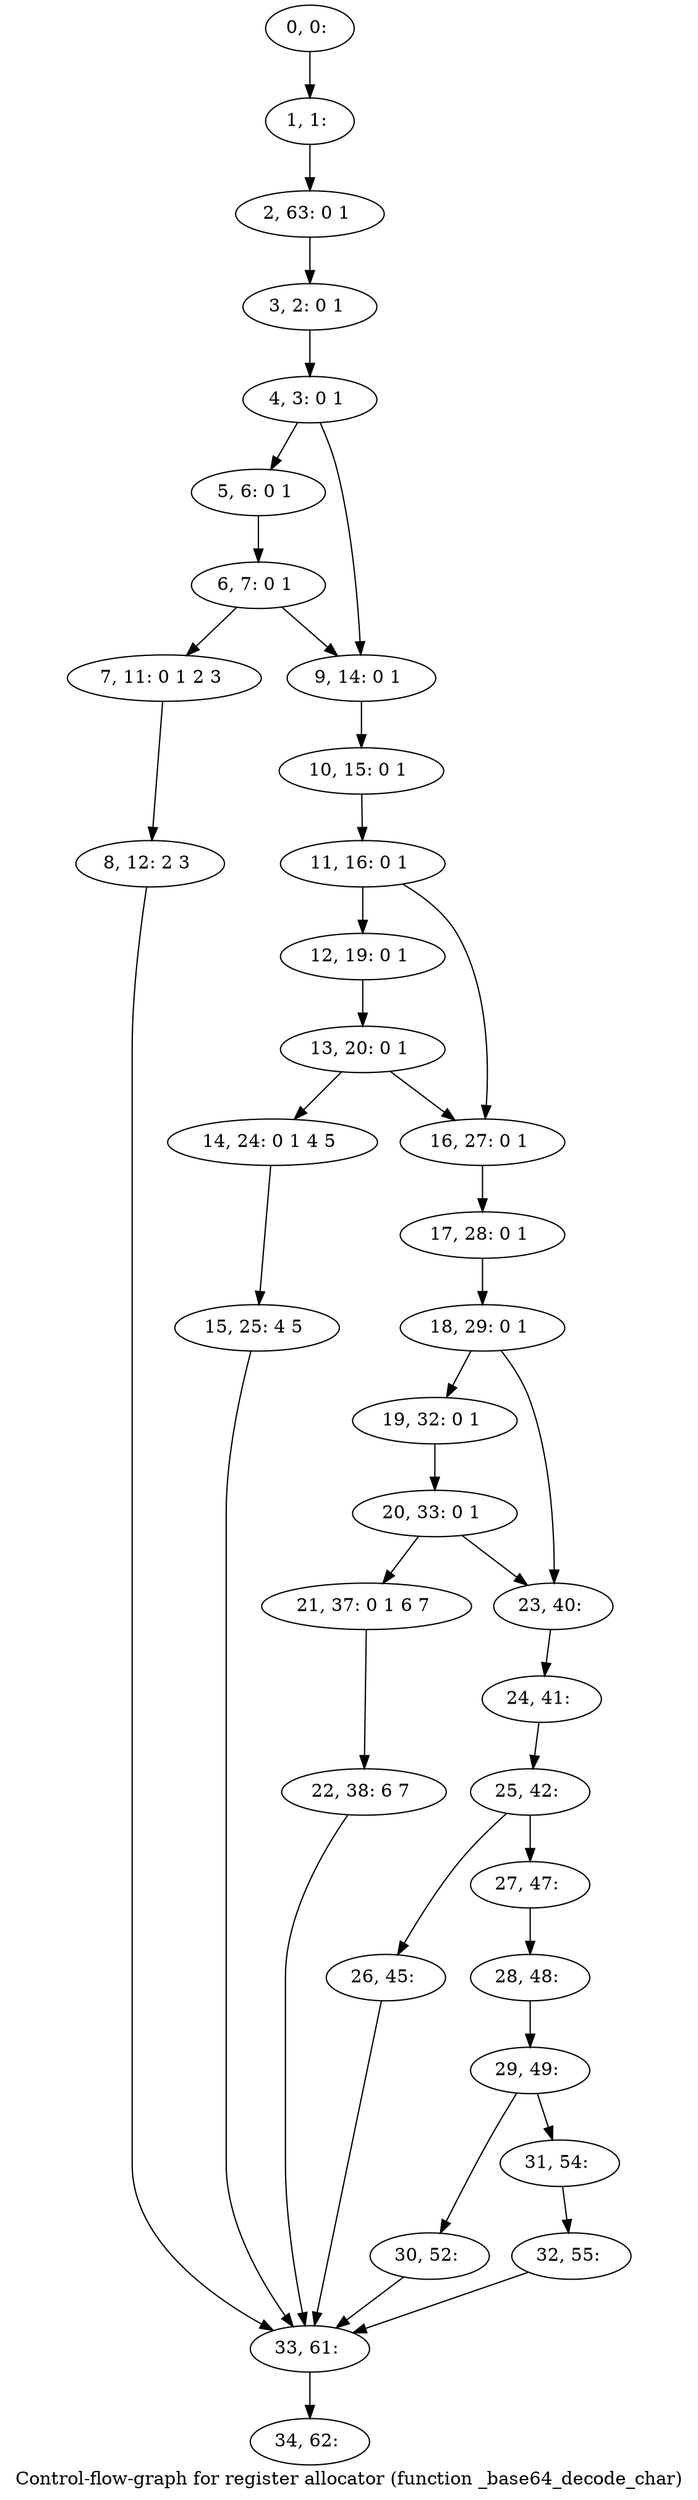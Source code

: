 digraph G {
graph [label="Control-flow-graph for register allocator (function _base64_decode_char)"]
0[label="0, 0: "];
1[label="1, 1: "];
2[label="2, 63: 0 1 "];
3[label="3, 2: 0 1 "];
4[label="4, 3: 0 1 "];
5[label="5, 6: 0 1 "];
6[label="6, 7: 0 1 "];
7[label="7, 11: 0 1 2 3 "];
8[label="8, 12: 2 3 "];
9[label="9, 14: 0 1 "];
10[label="10, 15: 0 1 "];
11[label="11, 16: 0 1 "];
12[label="12, 19: 0 1 "];
13[label="13, 20: 0 1 "];
14[label="14, 24: 0 1 4 5 "];
15[label="15, 25: 4 5 "];
16[label="16, 27: 0 1 "];
17[label="17, 28: 0 1 "];
18[label="18, 29: 0 1 "];
19[label="19, 32: 0 1 "];
20[label="20, 33: 0 1 "];
21[label="21, 37: 0 1 6 7 "];
22[label="22, 38: 6 7 "];
23[label="23, 40: "];
24[label="24, 41: "];
25[label="25, 42: "];
26[label="26, 45: "];
27[label="27, 47: "];
28[label="28, 48: "];
29[label="29, 49: "];
30[label="30, 52: "];
31[label="31, 54: "];
32[label="32, 55: "];
33[label="33, 61: "];
34[label="34, 62: "];
0->1 ;
1->2 ;
2->3 ;
3->4 ;
4->5 ;
4->9 ;
5->6 ;
6->7 ;
6->9 ;
7->8 ;
8->33 ;
9->10 ;
10->11 ;
11->12 ;
11->16 ;
12->13 ;
13->14 ;
13->16 ;
14->15 ;
15->33 ;
16->17 ;
17->18 ;
18->19 ;
18->23 ;
19->20 ;
20->21 ;
20->23 ;
21->22 ;
22->33 ;
23->24 ;
24->25 ;
25->26 ;
25->27 ;
26->33 ;
27->28 ;
28->29 ;
29->30 ;
29->31 ;
30->33 ;
31->32 ;
32->33 ;
33->34 ;
}

